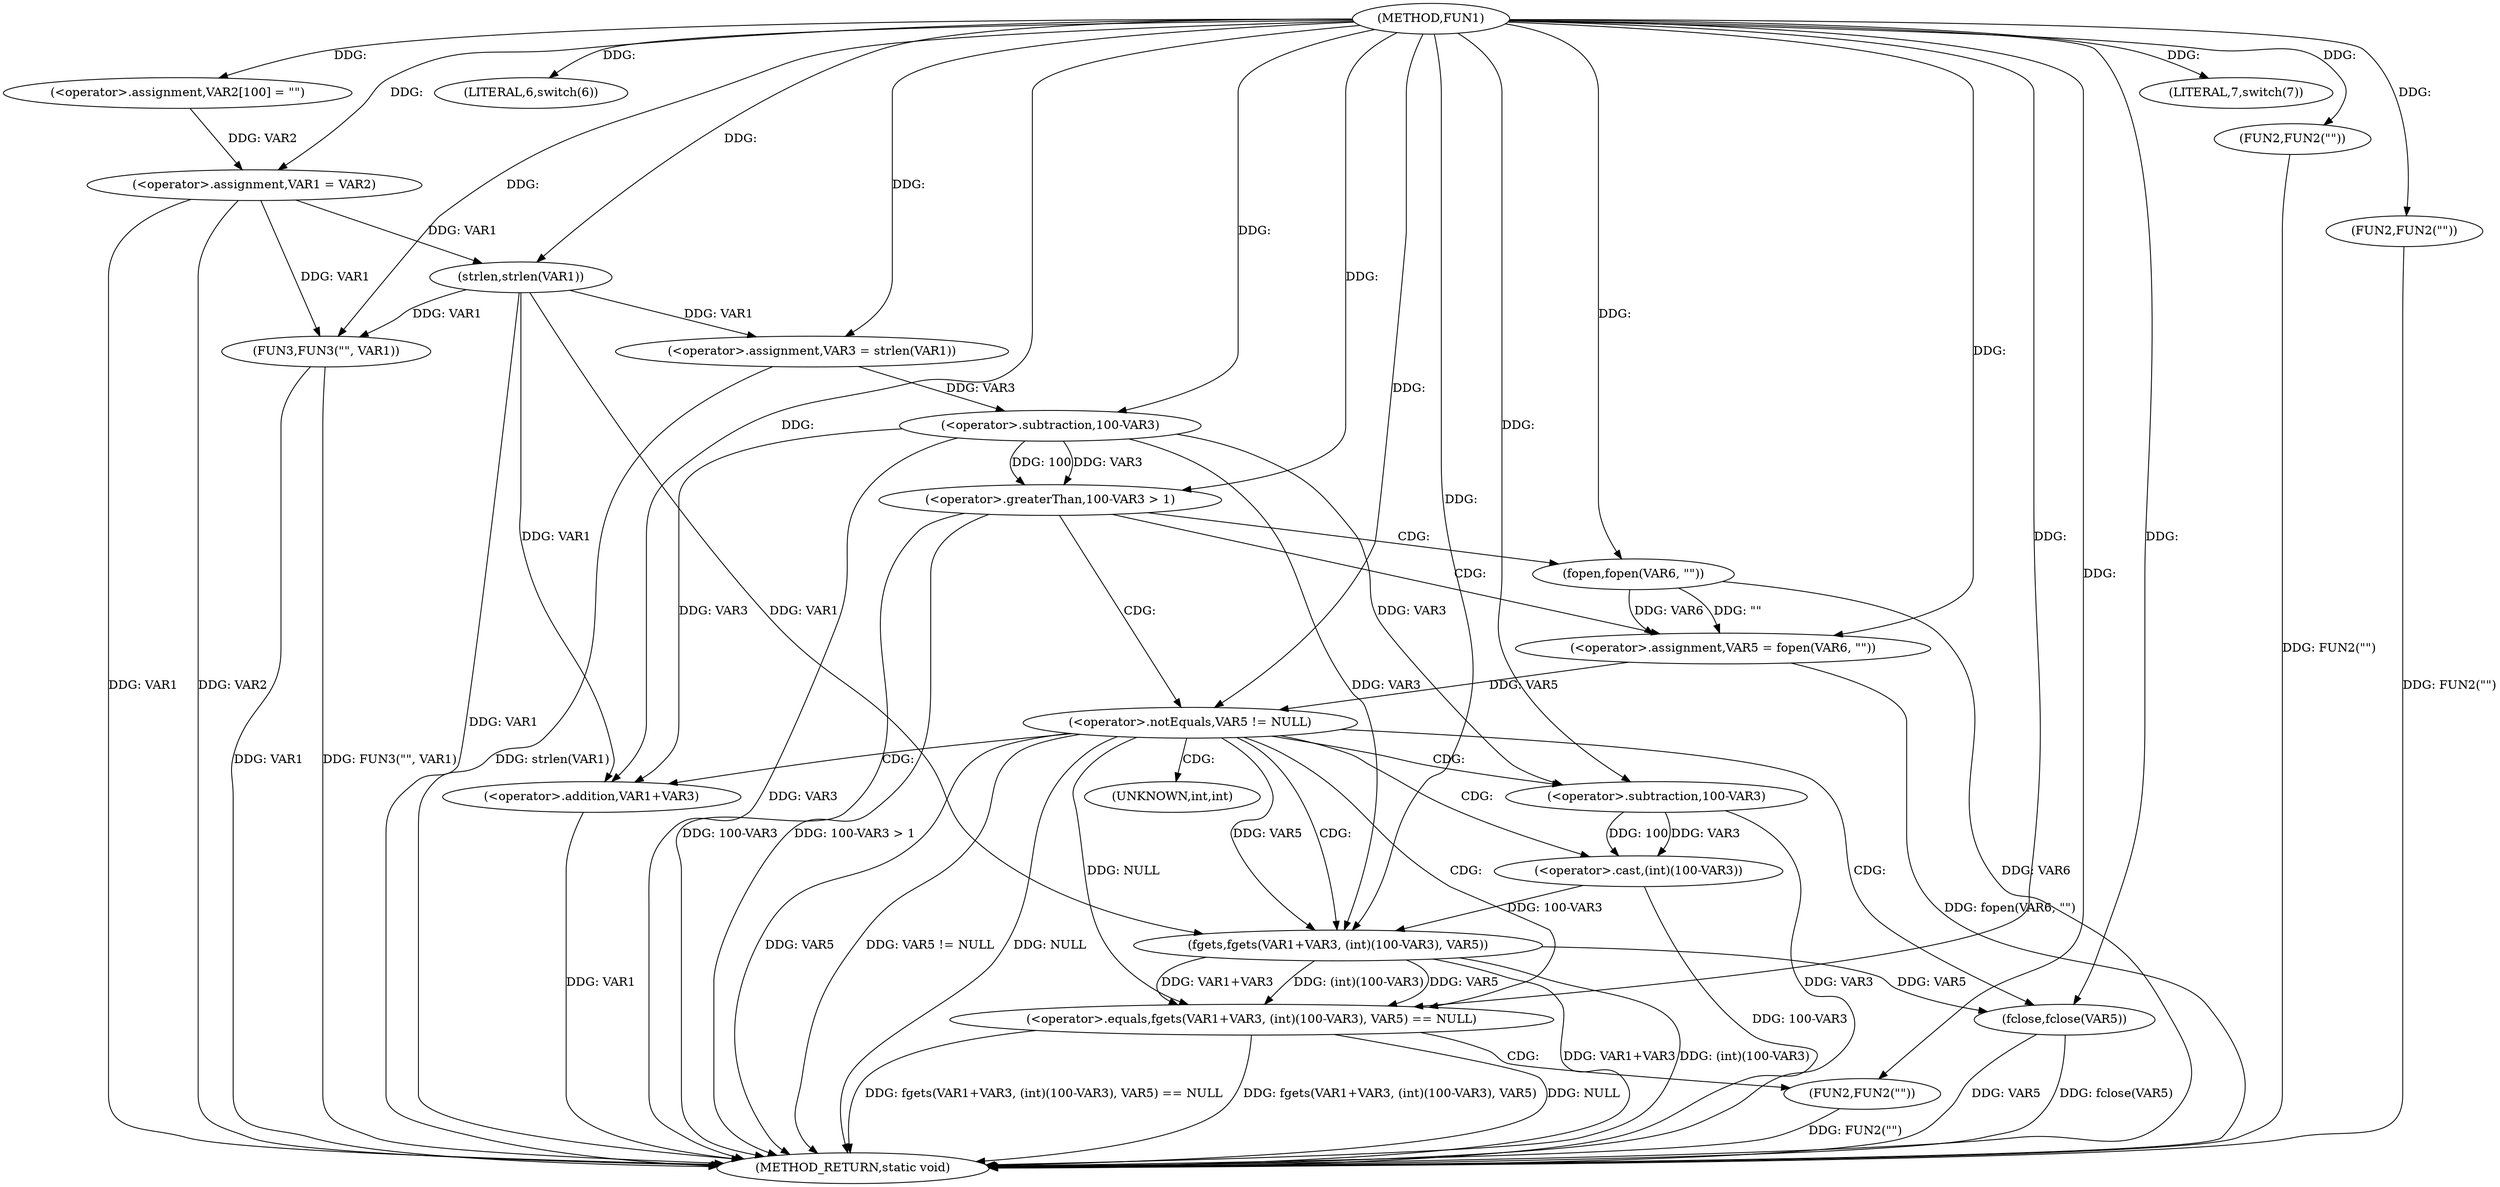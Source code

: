 digraph FUN1 {  
"1000100" [label = "(METHOD,FUN1)" ]
"1000173" [label = "(METHOD_RETURN,static void)" ]
"1000104" [label = "(<operator>.assignment,VAR2[100] = \"\")" ]
"1000107" [label = "(<operator>.assignment,VAR1 = VAR2)" ]
"1000111" [label = "(LITERAL,6,switch(6))" ]
"1000116" [label = "(<operator>.assignment,VAR3 = strlen(VAR1))" ]
"1000118" [label = "(strlen,strlen(VAR1))" ]
"1000122" [label = "(<operator>.greaterThan,100-VAR3 > 1)" ]
"1000123" [label = "(<operator>.subtraction,100-VAR3)" ]
"1000128" [label = "(<operator>.assignment,VAR5 = fopen(VAR6, \"\"))" ]
"1000130" [label = "(fopen,fopen(VAR6, \"\"))" ]
"1000134" [label = "(<operator>.notEquals,VAR5 != NULL)" ]
"1000139" [label = "(<operator>.equals,fgets(VAR1+VAR3, (int)(100-VAR3), VAR5) == NULL)" ]
"1000140" [label = "(fgets,fgets(VAR1+VAR3, (int)(100-VAR3), VAR5))" ]
"1000141" [label = "(<operator>.addition,VAR1+VAR3)" ]
"1000144" [label = "(<operator>.cast,(int)(100-VAR3))" ]
"1000146" [label = "(<operator>.subtraction,100-VAR3)" ]
"1000152" [label = "(FUN2,FUN2(\"\"))" ]
"1000154" [label = "(fclose,fclose(VAR5))" ]
"1000158" [label = "(FUN2,FUN2(\"\"))" ]
"1000162" [label = "(LITERAL,7,switch(7))" ]
"1000165" [label = "(FUN3,FUN3(\"\", VAR1))" ]
"1000170" [label = "(FUN2,FUN2(\"\"))" ]
"1000145" [label = "(UNKNOWN,int,int)" ]
  "1000128" -> "1000173"  [ label = "DDG: fopen(VAR6, \"\")"] 
  "1000141" -> "1000173"  [ label = "DDG: VAR1"] 
  "1000123" -> "1000173"  [ label = "DDG: VAR3"] 
  "1000107" -> "1000173"  [ label = "DDG: VAR1"] 
  "1000146" -> "1000173"  [ label = "DDG: VAR3"] 
  "1000116" -> "1000173"  [ label = "DDG: strlen(VAR1)"] 
  "1000154" -> "1000173"  [ label = "DDG: fclose(VAR5)"] 
  "1000134" -> "1000173"  [ label = "DDG: VAR5"] 
  "1000118" -> "1000173"  [ label = "DDG: VAR1"] 
  "1000144" -> "1000173"  [ label = "DDG: 100-VAR3"] 
  "1000107" -> "1000173"  [ label = "DDG: VAR2"] 
  "1000122" -> "1000173"  [ label = "DDG: 100-VAR3"] 
  "1000140" -> "1000173"  [ label = "DDG: VAR1+VAR3"] 
  "1000139" -> "1000173"  [ label = "DDG: fgets(VAR1+VAR3, (int)(100-VAR3), VAR5) == NULL"] 
  "1000139" -> "1000173"  [ label = "DDG: fgets(VAR1+VAR3, (int)(100-VAR3), VAR5)"] 
  "1000152" -> "1000173"  [ label = "DDG: FUN2(\"\")"] 
  "1000154" -> "1000173"  [ label = "DDG: VAR5"] 
  "1000158" -> "1000173"  [ label = "DDG: FUN2(\"\")"] 
  "1000140" -> "1000173"  [ label = "DDG: (int)(100-VAR3)"] 
  "1000165" -> "1000173"  [ label = "DDG: VAR1"] 
  "1000134" -> "1000173"  [ label = "DDG: VAR5 != NULL"] 
  "1000134" -> "1000173"  [ label = "DDG: NULL"] 
  "1000122" -> "1000173"  [ label = "DDG: 100-VAR3 > 1"] 
  "1000170" -> "1000173"  [ label = "DDG: FUN2(\"\")"] 
  "1000139" -> "1000173"  [ label = "DDG: NULL"] 
  "1000130" -> "1000173"  [ label = "DDG: VAR6"] 
  "1000165" -> "1000173"  [ label = "DDG: FUN3(\"\", VAR1)"] 
  "1000100" -> "1000104"  [ label = "DDG: "] 
  "1000104" -> "1000107"  [ label = "DDG: VAR2"] 
  "1000100" -> "1000107"  [ label = "DDG: "] 
  "1000100" -> "1000111"  [ label = "DDG: "] 
  "1000118" -> "1000116"  [ label = "DDG: VAR1"] 
  "1000100" -> "1000116"  [ label = "DDG: "] 
  "1000107" -> "1000118"  [ label = "DDG: VAR1"] 
  "1000100" -> "1000118"  [ label = "DDG: "] 
  "1000123" -> "1000122"  [ label = "DDG: 100"] 
  "1000123" -> "1000122"  [ label = "DDG: VAR3"] 
  "1000100" -> "1000123"  [ label = "DDG: "] 
  "1000116" -> "1000123"  [ label = "DDG: VAR3"] 
  "1000100" -> "1000122"  [ label = "DDG: "] 
  "1000130" -> "1000128"  [ label = "DDG: VAR6"] 
  "1000130" -> "1000128"  [ label = "DDG: \"\""] 
  "1000100" -> "1000128"  [ label = "DDG: "] 
  "1000100" -> "1000130"  [ label = "DDG: "] 
  "1000128" -> "1000134"  [ label = "DDG: VAR5"] 
  "1000100" -> "1000134"  [ label = "DDG: "] 
  "1000140" -> "1000139"  [ label = "DDG: VAR1+VAR3"] 
  "1000140" -> "1000139"  [ label = "DDG: (int)(100-VAR3)"] 
  "1000140" -> "1000139"  [ label = "DDG: VAR5"] 
  "1000118" -> "1000140"  [ label = "DDG: VAR1"] 
  "1000100" -> "1000140"  [ label = "DDG: "] 
  "1000123" -> "1000140"  [ label = "DDG: VAR3"] 
  "1000118" -> "1000141"  [ label = "DDG: VAR1"] 
  "1000100" -> "1000141"  [ label = "DDG: "] 
  "1000123" -> "1000141"  [ label = "DDG: VAR3"] 
  "1000144" -> "1000140"  [ label = "DDG: 100-VAR3"] 
  "1000146" -> "1000144"  [ label = "DDG: 100"] 
  "1000146" -> "1000144"  [ label = "DDG: VAR3"] 
  "1000100" -> "1000146"  [ label = "DDG: "] 
  "1000123" -> "1000146"  [ label = "DDG: VAR3"] 
  "1000134" -> "1000140"  [ label = "DDG: VAR5"] 
  "1000134" -> "1000139"  [ label = "DDG: NULL"] 
  "1000100" -> "1000139"  [ label = "DDG: "] 
  "1000100" -> "1000152"  [ label = "DDG: "] 
  "1000140" -> "1000154"  [ label = "DDG: VAR5"] 
  "1000100" -> "1000154"  [ label = "DDG: "] 
  "1000100" -> "1000158"  [ label = "DDG: "] 
  "1000100" -> "1000162"  [ label = "DDG: "] 
  "1000100" -> "1000165"  [ label = "DDG: "] 
  "1000107" -> "1000165"  [ label = "DDG: VAR1"] 
  "1000118" -> "1000165"  [ label = "DDG: VAR1"] 
  "1000100" -> "1000170"  [ label = "DDG: "] 
  "1000122" -> "1000128"  [ label = "CDG: "] 
  "1000122" -> "1000130"  [ label = "CDG: "] 
  "1000122" -> "1000134"  [ label = "CDG: "] 
  "1000134" -> "1000141"  [ label = "CDG: "] 
  "1000134" -> "1000139"  [ label = "CDG: "] 
  "1000134" -> "1000144"  [ label = "CDG: "] 
  "1000134" -> "1000154"  [ label = "CDG: "] 
  "1000134" -> "1000145"  [ label = "CDG: "] 
  "1000134" -> "1000146"  [ label = "CDG: "] 
  "1000134" -> "1000140"  [ label = "CDG: "] 
  "1000139" -> "1000152"  [ label = "CDG: "] 
}
